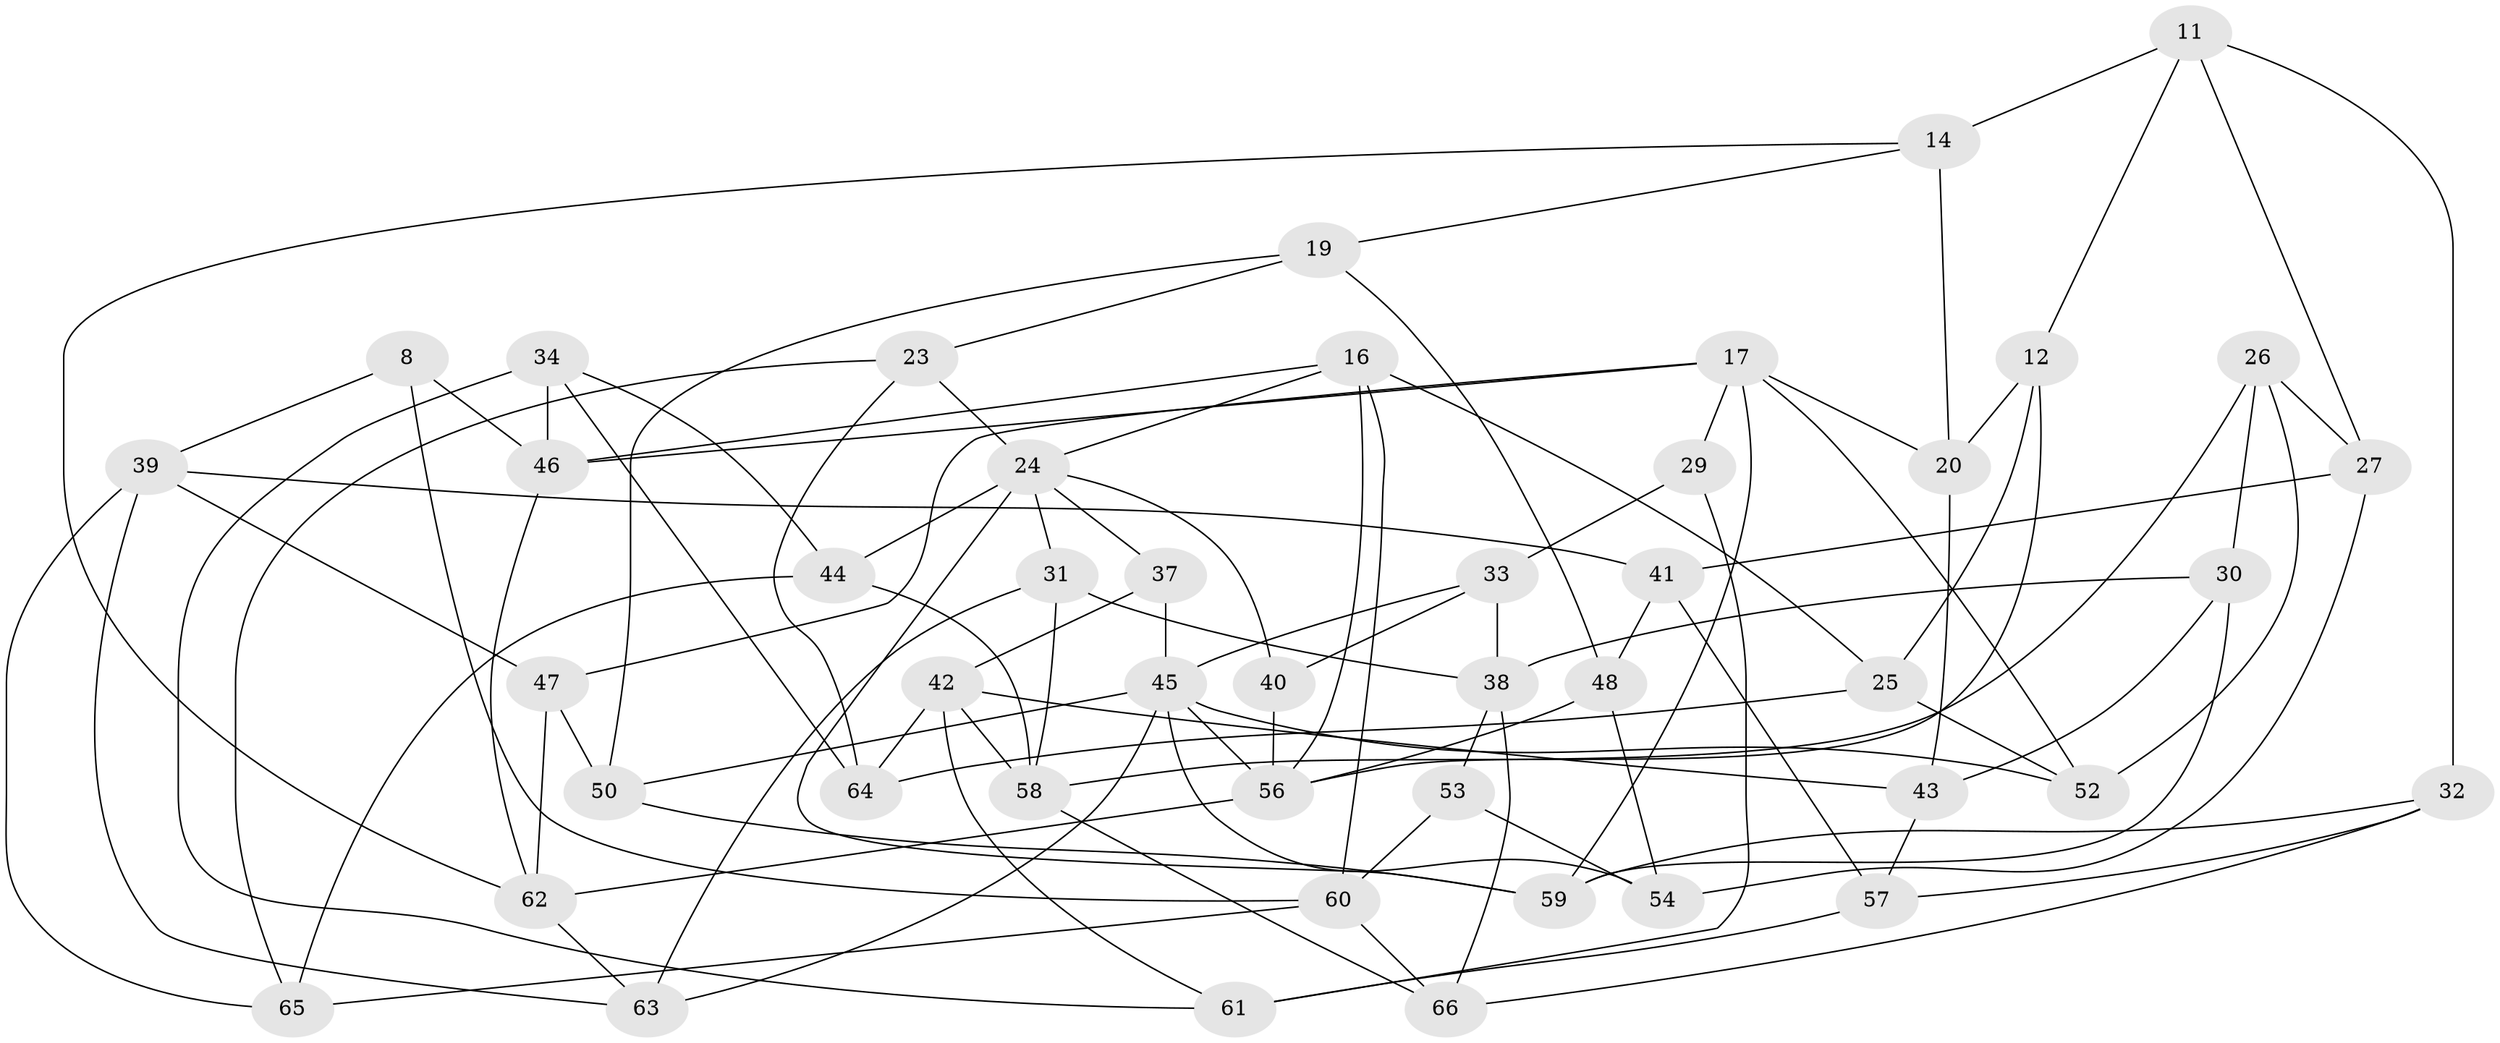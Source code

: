 // original degree distribution, {4: 1.0}
// Generated by graph-tools (version 1.1) at 2025/01/03/04/25 22:01:27]
// undirected, 46 vertices, 99 edges
graph export_dot {
graph [start="1"]
  node [color=gray90,style=filled];
  8 [super="+4"];
  11;
  12;
  14;
  16 [super="+15"];
  17 [super="+10"];
  19;
  20;
  23;
  24 [super="+3+13"];
  25;
  26;
  27;
  29;
  30;
  31;
  32;
  33 [super="+1"];
  34;
  37;
  38 [super="+5"];
  39 [super="+35"];
  40;
  41;
  42 [super="+2"];
  43;
  44;
  45 [super="+9+22+18"];
  46 [super="+6"];
  47;
  48;
  50;
  52;
  53;
  54;
  56 [super="+51"];
  57;
  58 [super="+28"];
  59 [super="+55"];
  60 [super="+49"];
  61;
  62 [super="+21"];
  63;
  64;
  65;
  66;
  8 -- 39 [weight=2];
  8 -- 60 [weight=2];
  8 -- 46 [weight=2];
  11 -- 14;
  11 -- 12;
  11 -- 32;
  11 -- 27;
  12 -- 25;
  12 -- 20;
  12 -- 56;
  14 -- 19;
  14 -- 20;
  14 -- 62;
  16 -- 46;
  16 -- 60;
  16 -- 56 [weight=2];
  16 -- 25;
  16 -- 24;
  17 -- 46;
  17 -- 59;
  17 -- 52;
  17 -- 20;
  17 -- 29;
  17 -- 47;
  19 -- 50;
  19 -- 48;
  19 -- 23;
  20 -- 43;
  23 -- 65;
  23 -- 64;
  23 -- 24;
  24 -- 40;
  24 -- 44;
  24 -- 37;
  24 -- 59 [weight=2];
  24 -- 31;
  25 -- 64;
  25 -- 52;
  26 -- 27;
  26 -- 52;
  26 -- 30;
  26 -- 58;
  27 -- 54;
  27 -- 41;
  29 -- 33 [weight=2];
  29 -- 61;
  30 -- 43;
  30 -- 38;
  30 -- 59;
  31 -- 38;
  31 -- 63;
  31 -- 58;
  32 -- 59;
  32 -- 66;
  32 -- 57;
  33 -- 40 [weight=2];
  33 -- 38;
  33 -- 45;
  34 -- 64;
  34 -- 44;
  34 -- 61;
  34 -- 46;
  37 -- 42;
  37 -- 45 [weight=2];
  38 -- 66;
  38 -- 53 [weight=2];
  39 -- 41;
  39 -- 63;
  39 -- 65;
  39 -- 47;
  40 -- 56;
  41 -- 48;
  41 -- 57;
  42 -- 64;
  42 -- 61;
  42 -- 43;
  42 -- 58 [weight=2];
  43 -- 57;
  44 -- 65;
  44 -- 58;
  45 -- 54;
  45 -- 52;
  45 -- 56 [weight=3];
  45 -- 50;
  45 -- 63;
  46 -- 62;
  47 -- 50;
  47 -- 62;
  48 -- 54;
  48 -- 56;
  50 -- 59;
  53 -- 54;
  53 -- 60;
  56 -- 62 [weight=2];
  57 -- 61;
  58 -- 66;
  60 -- 66;
  60 -- 65;
  62 -- 63;
}
